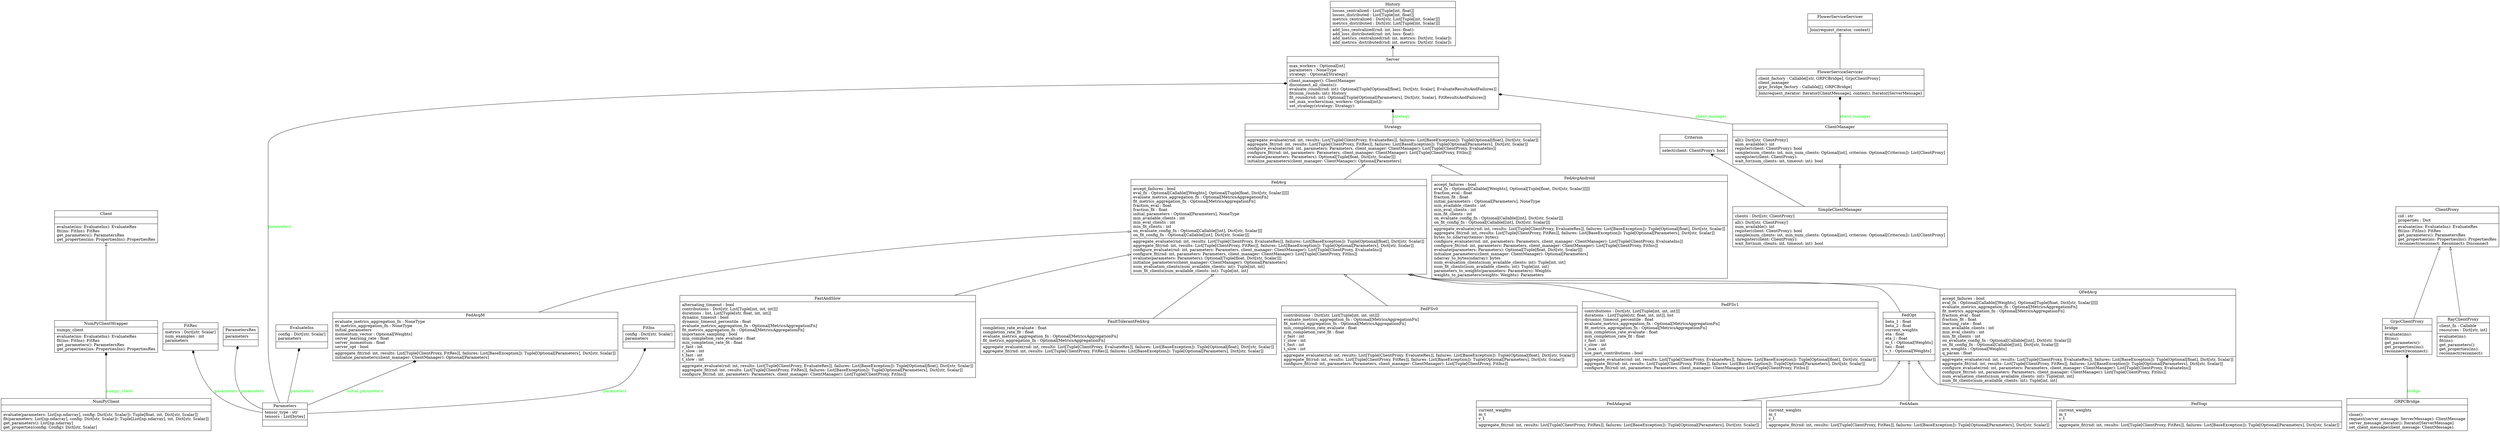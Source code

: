 digraph "classes" {
rankdir=BT
charset="utf-8"
"flwr.client.client.Client" [color="black", fontcolor="black", label="{Client|\l|evaluate(ins: EvaluateIns): EvaluateRes\lfit(ins: FitIns): FitRes\lget_parameters(): ParametersRes\lget_properties(ins: PropertiesIns): PropertiesRes\l}", shape="record", style="solid"];
"flwr.server.client_manager.ClientManager" [color="black", fontcolor="black", label="{ClientManager|\l|all(): Dict[str, ClientProxy]\lnum_available(): int\lregister(client: ClientProxy): bool\lsample(num_clients: int, min_num_clients: Optional[int], criterion: Optional[Criterion]): List[ClientProxy]\lunregister(client: ClientProxy): \lwait_for(num_clients: int, timeout: int): bool\l}", shape="record", style="solid"];
"flwr.server.client_proxy.ClientProxy" [color="black", fontcolor="black", label="{ClientProxy|cid : str\lproperties : Dict\l|evaluate(ins: EvaluateIns): EvaluateRes\lfit(ins: FitIns): FitRes\lget_parameters(): ParametersRes\lget_properties(ins: PropertiesIns): PropertiesRes\lreconnect(reconnect: Reconnect): Disconnect\l}", shape="record", style="solid"];
//"flwr.common.typing.Code" [color="black", fontcolor="black", label="{Code|name\l|}", shape="record", style="solid"];
"flwr.server.criterion.Criterion" [color="black", fontcolor="black", label="{Criterion|\l|select(client: ClientProxy): bool\l}", shape="record", style="solid"];
//"flwr.common.logger.CustomHTTPHandler" [color="black", fontcolor="black", label="{CustomHTTPHandler|identifier : str\l|mapLogRecord(record: LogRecord): Dict[str, Any]\l}", shape="record", style="solid"];
//"flwr.common.typing.Disconnect" [color="black", fontcolor="black", label="{Disconnect|reason : str\l|}", shape="record", style="solid"];
"flwr.common.typing.EvaluateIns" [color="black", fontcolor="black", label="{EvaluateIns|config : Dict[str, Scalar]\lparameters\l|}", shape="record", style="solid"];
//"flwr.common.typing.EvaluateRes" [color="black", fontcolor="black", label="{EvaluateRes|loss : float\lmetrics : Dict[str, Scalar]\lnum_examples : int\l|}", shape="record", style="solid"];
//"flwr.server.server_test.FailingClient" [color="black", fontcolor="black", label="{FailingClient|\l|evaluate(ins: EvaluateIns): EvaluateRes\lfit(ins: FitIns): FitRes\lget_parameters(): ParametersRes\lget_properties(ins: PropertiesIns): PropertiesRes\lreconnect(reconnect: Reconnect): Disconnect\l}", shape="record", style="solid"];
"flwr.server.strategy.fast_and_slow.FastAndSlow" [color="black", fontcolor="black", label="{FastAndSlow|alternating_timeout : bool\lcontributions : Dict[str, List[Tuple[int, int, int]]]\ldurations : list, List[Tuple[str, float, int, int]]\ldynamic_timeout : bool\ldynamic_timeout_percentile : float\levaluate_metrics_aggregation_fn : Optional[MetricsAggregationFn]\lfit_metrics_aggregation_fn : Optional[MetricsAggregationFn]\limportance_sampling : bool\lmin_completion_rate_evaluate : float\lmin_completion_rate_fit : float\lr_fast : int\lr_slow : int\lt_fast : int\lt_slow : int\l|aggregate_evaluate(rnd: int, results: List[Tuple[ClientProxy, EvaluateRes]], failures: List[BaseException]): Tuple[Optional[float], Dict[str, Scalar]]\laggregate_fit(rnd: int, results: List[Tuple[ClientProxy, FitRes]], failures: List[BaseException]): Tuple[Optional[Parameters], Dict[str, Scalar]]\lconfigure_fit(rnd: int, parameters: Parameters, client_manager: ClientManager): List[Tuple[ClientProxy, FitIns]]\l}", shape="record", style="solid"];
//"flwr.server.strategy.fast_and_slow_test.FastAndSlowTestCase" [color="black", fontcolor="black", label="{FastAndSlowTestCase|\l|test_fast_round(): \ltest_next_timeout_below_max(): \l}", shape="record", style="solid"];
"flwr.server.strategy.fault_tolerant_fedavg.FaultTolerantFedAvg" [color="black", fontcolor="black", label="{FaultTolerantFedAvg|completion_rate_evaluate : float\lcompletion_rate_fit : float\levaluate_metrics_aggregation_fn : Optional[MetricsAggregationFn]\lfit_metrics_aggregation_fn : Optional[MetricsAggregationFn]\l|aggregate_evaluate(rnd: int, results: List[Tuple[ClientProxy, EvaluateRes]], failures: List[BaseException]): Tuple[Optional[float], Dict[str, Scalar]]\laggregate_fit(rnd: int, results: List[Tuple[ClientProxy, FitRes]], failures: List[BaseException]): Tuple[Optional[Parameters], Dict[str, Scalar]]\l}", shape="record", style="solid"];
"flwr.server.strategy.fedadagrad.FedAdagrad" [color="black", fontcolor="black", label="{FedAdagrad|current_weights\lm_t\lv_t\l|aggregate_fit(rnd: int, results: List[Tuple[ClientProxy, FitRes]], failures: List[BaseException]): Tuple[Optional[Parameters], Dict[str, Scalar]]\l}", shape="record", style="solid"];
"flwr.server.strategy.fedadam.FedAdam" [color="black", fontcolor="black", label="{FedAdam|current_weights\lm_t\lv_t\l|aggregate_fit(rnd: int, results: List[Tuple[ClientProxy, FitRes]], failures: List[BaseException]): Tuple[Optional[Parameters], Dict[str, Scalar]]\l}", shape="record", style="solid"];
"flwr.server.strategy.fedavg.FedAvg" [color="black", fontcolor="black", label="{FedAvg|accept_failures : bool\leval_fn : Optional[Callable[[Weights], Optional[Tuple[float, Dict[str, Scalar]]]]]\levaluate_metrics_aggregation_fn : Optional[MetricsAggregationFn]\lfit_metrics_aggregation_fn : Optional[MetricsAggregationFn]\lfraction_eval : float\lfraction_fit : float\linitial_parameters : Optional[Parameters], NoneType\lmin_available_clients : int\lmin_eval_clients : int\lmin_fit_clients : int\lon_evaluate_config_fn : Optional[Callable[[int], Dict[str, Scalar]]]\lon_fit_config_fn : Optional[Callable[[int], Dict[str, Scalar]]]\l|aggregate_evaluate(rnd: int, results: List[Tuple[ClientProxy, EvaluateRes]], failures: List[BaseException]): Tuple[Optional[float], Dict[str, Scalar]]\laggregate_fit(rnd: int, results: List[Tuple[ClientProxy, FitRes]], failures: List[BaseException]): Tuple[Optional[Parameters], Dict[str, Scalar]]\lconfigure_evaluate(rnd: int, parameters: Parameters, client_manager: ClientManager): List[Tuple[ClientProxy, EvaluateIns]]\lconfigure_fit(rnd: int, parameters: Parameters, client_manager: ClientManager): List[Tuple[ClientProxy, FitIns]]\levaluate(parameters: Parameters): Optional[Tuple[float, Dict[str, Scalar]]]\linitialize_parameters(client_manager: ClientManager): Optional[Parameters]\lnum_evaluation_clients(num_available_clients: int): Tuple[int, int]\lnum_fit_clients(num_available_clients: int): Tuple[int, int]\l}", shape="record", style="solid"];
"flwr.server.strategy.fedavg_android.FedAvgAndroid" [color="black", fontcolor="black", label="{FedAvgAndroid|accept_failures : bool\leval_fn : Optional[Callable[[Weights], Optional[Tuple[float, Dict[str, Scalar]]]]]\lfraction_eval : float\lfraction_fit : float\linitial_parameters : Optional[Parameters], NoneType\lmin_available_clients : int\lmin_eval_clients : int\lmin_fit_clients : int\lon_evaluate_config_fn : Optional[Callable[[int], Dict[str, Scalar]]]\lon_fit_config_fn : Optional[Callable[[int], Dict[str, Scalar]]]\l|aggregate_evaluate(rnd: int, results: List[Tuple[ClientProxy, EvaluateRes]], failures: List[BaseException]): Tuple[Optional[float], Dict[str, Scalar]]\laggregate_fit(rnd: int, results: List[Tuple[ClientProxy, FitRes]], failures: List[BaseException]): Tuple[Optional[Parameters], Dict[str, Scalar]]\lbytes_to_ndarray(tensor: bytes): \lconfigure_evaluate(rnd: int, parameters: Parameters, client_manager: ClientManager): List[Tuple[ClientProxy, EvaluateIns]]\lconfigure_fit(rnd: int, parameters: Parameters, client_manager: ClientManager): List[Tuple[ClientProxy, FitIns]]\levaluate(parameters: Parameters): Optional[Tuple[float, Dict[str, Scalar]]]\linitialize_parameters(client_manager: ClientManager): Optional[Parameters]\lndarray_to_bytes(ndarray): bytes\lnum_evaluation_clients(num_available_clients: int): Tuple[int, int]\lnum_fit_clients(num_available_clients: int): Tuple[int, int]\lparameters_to_weights(parameters: Parameters): Weights\lweights_to_parameters(weights: Weights): Parameters\l}", shape="record", style="solid"];
"flwr.server.strategy.fedavgm.FedAvgM" [color="black", fontcolor="black", label="{FedAvgM|evaluate_metrics_aggregation_fn : NoneType\lfit_metrics_aggregation_fn : NoneType\linitial_parameters\lmomentum_vector : Optional[Weights]\lserver_learning_rate : float\lserver_momentum : float\lserver_opt : bool\l|aggregate_fit(rnd: int, results: List[Tuple[ClientProxy, FitRes]], failures: List[BaseException]): Tuple[Optional[Parameters], Dict[str, Scalar]]\linitialize_parameters(client_manager: ClientManager): Optional[Parameters]\l}", shape="record", style="solid"];
"flwr.server.strategy.fedfs_v0.FedFSv0" [color="black", fontcolor="black", label="{FedFSv0|contributions : Dict[str, List[Tuple[int, int, int]]]\levaluate_metrics_aggregation_fn : Optional[MetricsAggregationFn]\lfit_metrics_aggregation_fn : Optional[MetricsAggregationFn]\lmin_completion_rate_evaluate : float\lmin_completion_rate_fit : float\lr_fast : int\lr_slow : int\lt_fast : int\lt_slow : int\l|aggregate_evaluate(rnd: int, results: List[Tuple[ClientProxy, EvaluateRes]], failures: List[BaseException]): Tuple[Optional[float], Dict[str, Scalar]]\laggregate_fit(rnd: int, results: List[Tuple[ClientProxy, FitRes]], failures: List[BaseException]): Tuple[Optional[Parameters], Dict[str, Scalar]]\lconfigure_fit(rnd: int, parameters: Parameters, client_manager: ClientManager): List[Tuple[ClientProxy, FitIns]]\l}", shape="record", style="solid"];
"flwr.server.strategy.fedfs_v1.FedFSv1" [color="black", fontcolor="black", label="{FedFSv1|contributions : Dict[str, List[Tuple[int, int, int]]]\ldurations : List[Tuple[str, float, int, int]], list\ldynamic_timeout_percentile : float\levaluate_metrics_aggregation_fn : Optional[MetricsAggregationFn]\lfit_metrics_aggregation_fn : Optional[MetricsAggregationFn]\lmin_completion_rate_evaluate : float\lmin_completion_rate_fit : float\lr_fast : int\lr_slow : int\lt_max : int\luse_past_contributions : bool\l|aggregate_evaluate(rnd: int, results: List[Tuple[ClientProxy, EvaluateRes]], failures: List[BaseException]): Tuple[Optional[float], Dict[str, Scalar]]\laggregate_fit(rnd: int, results: List[Tuple[ClientProxy, FitRes]], failures: List[BaseException]): Tuple[Optional[Parameters], Dict[str, Scalar]]\lconfigure_fit(rnd: int, parameters: Parameters, client_manager: ClientManager): List[Tuple[ClientProxy, FitIns]]\l}", shape="record", style="solid"];
"flwr.server.strategy.fedopt.FedOpt" [color="black", fontcolor="black", label="{FedOpt|beta_1 : float\lbeta_2 : float\lcurrent_weights\leta : float\leta_l : float\lm_t : Optional[Weights]\ltau : float\lv_t : Optional[Weights]\l|}", shape="record", style="solid"];
"flwr.server.strategy.fedyogi.FedYogi" [color="black", fontcolor="black", label="{FedYogi|current_weights\lm_t\lv_t\l|aggregate_fit(rnd: int, results: List[Tuple[ClientProxy, FitRes]], failures: List[BaseException]): Tuple[Optional[Parameters], Dict[str, Scalar]]\l}", shape="record", style="solid"];
"flwr.common.typing.FitIns" [color="black", fontcolor="black", label="{FitIns|config : Dict[str, Scalar]\lparameters\l|}", shape="record", style="solid"];
"flwr.common.typing.FitRes" [color="black", fontcolor="black", label="{FitRes|metrics : Dict[str, Scalar]\lnum_examples : int\lparameters\l|}", shape="record", style="solid"];
//"flwr.client.grpc_client.message_handler_test.FlowerClientWithProps" [color="black", fontcolor="black", label="{FlowerClientWithProps|\l|evaluate(ins: EvaluateIns): EvaluateRes\lfit(ins: FitIns): FitRes\lget_parameters(): ParametersRes\lget_properties(ins: PropertiesIns): PropertiesRes\l}", shape="record", style="solid"];
//"flwr.client.grpc_client.message_handler_test.FlowerClientWithoutProps" [color="black", fontcolor="black", label="{FlowerClientWithoutProps|\l|evaluate(ins: EvaluateIns): EvaluateRes\lfit(ins: FitIns): FitRes\lget_parameters(): ParametersRes\l}", shape="record", style="solid"];
//"flwr.proto.transport_pb2_grpc.FlowerService" [color="black", fontcolor="black", label="{FlowerService|\l|Join(request_iterator, target, options, channel_credentials, call_credentials, insecure, compression, wait_for_ready, timeout, metadata)\l}", shape="record", style="solid"];
"flwr.server.grpc_server.flower_service_servicer.FlowerServiceServicer" [color="black", fontcolor="black", label="{FlowerServiceServicer|client_factory : Callable[[str, GRPCBridge], GrpcClientProxy]\lclient_manager\lgrpc_bridge_factory : Callable[[], GRPCBridge]\l|Join(request_iterator: Iterator[ClientMessage], context): Iterator[ServerMessage]\l}", shape="record", style="solid"];
"flwr.proto.transport_pb2_grpc.FlowerServiceServicer" [color="black", fontcolor="black", label="{FlowerServiceServicer|\l|Join(request_iterator, context)\l}", shape="record", style="solid"];
//"flwr.server.grpc_server.flower_service_servicer_test.FlowerServiceServicerTestCase" [color="black", fontcolor="black", label="{FlowerServiceServicerTestCase|client_factory_mock : MagicMock\lclient_manager_mock : MagicMock\lclient_messages\lclient_messages_iterator\lcontext_mock : MagicMock\lgrpc_bridge_factory_mock : MagicMock\lgrpc_bridge_mock : MagicMock\lgrpc_client_proxy_mock : MagicMock\lserver_messages\lserver_messages_iterator\l|setUp(): \ltest_join(): \ltest_register_client(): \l}", shape="record", style="solid"];
//"flwr.proto.transport_pb2_grpc.FlowerServiceStub" [color="black", fontcolor="black", label="{FlowerServiceStub|Join\l|}", shape="record", style="solid"];
"flwr.server.grpc_server.grpc_bridge.GRPCBridge" [color="black", fontcolor="black", label="{GRPCBridge|\l|close(): \lrequest(server_message: ServerMessage): ClientMessage\lserver_message_iterator(): Iterator[ServerMessage]\lset_client_message(client_message: ClientMessage): \l}", shape="record", style="solid"];
//"flwr.server.grpc_server.grpc_bridge.GRPCBridgeClosed" [color="black", fontcolor="red", label="{GRPCBridgeClosed|\l|}", shape="record", style="solid"];
"flwr.server.grpc_server.grpc_client_proxy.GrpcClientProxy" [color="black", fontcolor="black", label="{GrpcClientProxy|bridge\l|evaluate(ins): \lfit(ins): \lget_parameters(): \lget_properties(ins): \lreconnect(reconnect): \l}", shape="record", style="solid"];
//"flwr.server.grpc_server.grpc_client_proxy_test.GrpcClientProxyTestCase" [color="black", fontcolor="black", label="{GrpcClientProxyTestCase|bridge_mock : MagicMock\lbridge_mock_get_proprieties : MagicMock\l|setUp(): \ltest_evaluate(): \ltest_fit(): \ltest_get_parameters(): \ltest_get_properties(): \l}", shape="record", style="solid"];
"flwr.server.history.History" [color="black", fontcolor="black", label="{History|losses_centralized : List[Tuple[int, float]]\llosses_distributed : List[Tuple[int, float]]\lmetrics_centralized : Dict[str, List[Tuple[int, Scalar]]]\lmetrics_distributed : Dict[str, List[Tuple[int, Scalar]]]\l|add_loss_centralized(rnd: int, loss: float): \ladd_loss_distributed(rnd: int, loss: float): \ladd_metrics_centralized(rnd: int, metrics: Dict[str, Scalar]): \ladd_metrics_distributed(rnd: int, metrics: Dict[str, Scalar]): \l}", shape="record", style="solid"];
//"flwr.dataset.utils.common_test.ImageClassificationPartitionedTestCase" [color="black", fontcolor="black", label="{ImageClassificationPartitionedTestCase|ds : tuple\lnum_classes : int\lnum_samples : int\lnum_samples_per_class : int\l|setUp(): \ltest_assert_identity(): \ltest_combine_partitions(): \ltest_create_lda_partitions_alpha_near_zero(): \ltest_create_lda_partitions_elements(): \ltest_create_lda_partitions_elements_list_concentration(): \ltest_create_lda_partitions_elements_wrong_list_concentration(): \ltest_create_lda_partitions_imbalanced(): \ltest_create_lda_partitions_imbalanced_not_set(): \ltest_create_lda_partitions_large_alpha(): \ltest_create_lda_partitions_with_inf_alpha(): \ltest_exclude_classes_and_normalize(): \ltest_exclude_classes_and_normalize_positive_eps(): \ltest_exclude_classes_and_normalize_verify_dist_positive(): \ltest_exclude_classes_and_normalize_verify_dist_sum_one(): \ltest_exclude_classes_and_normalize_verify_distribution_and_exclude_dims(): \ltest_get_partitions_distributions(): \ltest_partition(): \ltest_sample_without_replacement(): \ltest_sample_without_replacement_large_sample(): \ltest_sample_without_replacement_updating_empty_list(): \ltest_shuffle(): \ltest_sort_by_label(): \ltest_sort_by_label_repeating(): \ltest_split_array(): \ltest_split_array_at_indices_not_increasing(): \ltest_split_array_at_indices_wrong_dtype(): \ltest_split_array_at_indices_wrong_initial_split(): \ltest_split_array_at_indices_wrong_num_dims(): \ltest_split_array_at_indices_wrong_split_max_index(): \ltest_split_at_fraction(): \l}", shape="record", style="solid"];
//"flwr.client.client_test.NotOverridingClient" [color="black", fontcolor="black", label="{NotOverridingClient|\l|evaluate(ins: EvaluateIns): EvaluateRes\lfit(ins: FitIns): FitRes\lget_parameters(): ParametersRes\l}", shape="record", style="solid"];
//"flwr.client.numpy_client_test.NotOverridingClient" [color="black", fontcolor="black", label="{NotOverridingClient|\l|evaluate(parameters: List[np.ndarray], config: Dict[str, Scalar]): Tuple[float, int, Dict[str, Scalar]]\lfit(parameters: List[np.ndarray], config: Dict[str, Scalar]): Tuple[List[np.ndarray], int, Dict[str, Scalar]]\lget_parameters(): List[np.ndarray]\l}", shape="record", style="solid"];
"flwr.client.numpy_client.NumPyClient" [color="black", fontcolor="black", label="{NumPyClient|\l|evaluate(parameters: List[np.ndarray], config: Dict[str, Scalar]): Tuple[float, int, Dict[str, Scalar]]\lfit(parameters: List[np.ndarray], config: Dict[str, Scalar]): Tuple[List[np.ndarray], int, Dict[str, Scalar]]\lget_parameters(): List[np.ndarray]\lget_properties(config: Config): Dict[str, Scalar]\l}", shape="record", style="solid"];
"flwr.client.numpy_client.NumPyClientWrapper" [color="black", fontcolor="black", label="{NumPyClientWrapper|numpy_client\l|evaluate(ins: EvaluateIns): EvaluateRes\lfit(ins: FitIns): FitRes\lget_parameters(): ParametersRes\lget_properties(ins: PropertiesIns): PropertiesRes\l}", shape="record", style="solid"];
//"flwr.client.client_test.OverridingClient" [color="black", fontcolor="black", label="{OverridingClient|\l|evaluate(ins: EvaluateIns): EvaluateRes\lfit(ins: FitIns): FitRes\lget_parameters(): ParametersRes\lget_properties(ins: PropertiesIns): PropertiesRes\l}", shape="record", style="solid"];
//"flwr.client.numpy_client_test.OverridingClient" [color="black", fontcolor="black", label="{OverridingClient|\l|evaluate(parameters: List[np.ndarray], config: Dict[str, Scalar]): Tuple[float, int, Dict[str, Scalar]]\lfit(parameters: List[np.ndarray], config: Dict[str, Scalar]): Tuple[List[np.ndarray], int, Dict[str, Scalar]]\lget_parameters(): List[np.ndarray]\lget_properties(config: Config): Properties\l}", shape="record", style="solid"];
"flwr.common.typing.Parameters" [color="black", fontcolor="black", label="{Parameters|tensor_type : str\ltensors : List[bytes]\l|}", shape="record", style="solid"];
"flwr.common.typing.ParametersRes" [color="black", fontcolor="black", label="{ParametersRes|parameters\l|}", shape="record", style="solid"];
//"flwr.common.typing.PropertiesIns" [color="black", fontcolor="black", label="{PropertiesIns|config : Dict\l|}", shape="record", style="solid"];
//"flwr.common.typing.PropertiesRes" [color="black", fontcolor="black", label="{PropertiesRes|properties : Dict\lstatus\l|}", shape="record", style="solid"];
"flwr.server.strategy.qfedavg.QFedAvg" [color="black", fontcolor="black", label="{QFedAvg|accept_failures : bool\leval_fn : Optional[Callable[[Weights], Optional[Tuple[float, Dict[str, Scalar]]]]]\levaluate_metrics_aggregation_fn : Optional[MetricsAggregationFn]\lfit_metrics_aggregation_fn : Optional[MetricsAggregationFn]\lfraction_eval : float\lfraction_fit : float\llearning_rate : float\lmin_available_clients : int\lmin_eval_clients : int\lmin_fit_clients : int\lon_evaluate_config_fn : Optional[Callable[[int], Dict[str, Scalar]]]\lon_fit_config_fn : Optional[Callable[[int], Dict[str, Scalar]]]\lpre_weights : Optional[Weights]\lq_param : float\l|aggregate_evaluate(rnd: int, results: List[Tuple[ClientProxy, EvaluateRes]], failures: List[BaseException]): Tuple[Optional[float], Dict[str, Scalar]]\laggregate_fit(rnd: int, results: List[Tuple[ClientProxy, FitRes]], failures: List[BaseException]): Tuple[Optional[Parameters], Dict[str, Scalar]]\lconfigure_evaluate(rnd: int, parameters: Parameters, client_manager: ClientManager): List[Tuple[ClientProxy, EvaluateIns]]\lconfigure_fit(rnd: int, parameters: Parameters, client_manager: ClientManager): List[Tuple[ClientProxy, FitIns]]\lnum_evaluation_clients(num_available_clients: int): Tuple[int, int]\lnum_fit_clients(num_available_clients: int): Tuple[int, int]\l}", shape="record", style="solid"];
"flwr.simulation.ray_transport.ray_client_proxy.RayClientProxy" [color="black", fontcolor="black", label="{RayClientProxy|client_fn : Callable\lresources : Dict[str, int]\l|evaluate(ins): \lfit(ins): \lget_parameters(): \lget_properties(ins): \lreconnect(reconnect): \l}", shape="record", style="solid"];
//"flwr.common.typing.Reconnect" [color="black", fontcolor="black", label="{Reconnect|seconds : Optional[int]\l|}", shape="record", style="solid"];
"flwr.server.server.Server" [color="black", fontcolor="black", label="{Server|max_workers : Optional[int]\lparameters : NoneType\lstrategy : Optional[Strategy]\l|client_manager(): ClientManager\ldisconnect_all_clients(): \levaluate_round(rnd: int): Optional[Tuple[Optional[float], Dict[str, Scalar], EvaluateResultsAndFailures]]\lfit(num_rounds: int): History\lfit_round(rnd: int): Optional[Tuple[Optional[Parameters], Dict[str, Scalar], FitResultsAndFailures]]\lset_max_workers(max_workers: Optional[int]): \lset_strategy(strategy: Strategy): \l}", shape="record", style="solid"];
"flwr.server.client_manager.SimpleClientManager" [color="black", fontcolor="black", label="{SimpleClientManager|clients : Dict[str, ClientProxy]\l|all(): Dict[str, ClientProxy]\lnum_available(): int\lregister(client: ClientProxy): bool\lsample(num_clients: int, min_num_clients: Optional[int], criterion: Optional[Criterion]): List[ClientProxy]\lunregister(client: ClientProxy): \lwait_for(num_clients: int, timeout: int): bool\l}", shape="record", style="solid"];
//"flwr.server.grpc_server.grpc_bridge.Status" [color="black", fontcolor="black", label="{Status|name\l|}", shape="record", style="solid"];
//"flwr.common.typing.Status" [color="black", fontcolor="black", label="{Status|code\lmessage : str\l|}", shape="record", style="solid"];
"flwr.server.strategy.strategy.Strategy" [color="black", fontcolor="black", label="{Strategy|\l|aggregate_evaluate(rnd: int, results: List[Tuple[ClientProxy, EvaluateRes]], failures: List[BaseException]): Tuple[Optional[float], Dict[str, Scalar]]\laggregate_fit(rnd: int, results: List[Tuple[ClientProxy, FitRes]], failures: List[BaseException]): Tuple[Optional[Parameters], Dict[str, Scalar]]\lconfigure_evaluate(rnd: int, parameters: Parameters, client_manager: ClientManager): List[Tuple[ClientProxy, EvaluateIns]]\lconfigure_fit(rnd: int, parameters: Parameters, client_manager: ClientManager): List[Tuple[ClientProxy, FitIns]]\levaluate(parameters: Parameters): Optional[Tuple[float, Dict[str, Scalar]]]\linitialize_parameters(client_manager: ClientManager): Optional[Parameters]\l}", shape="record", style="solid"];
//"flwr.server.server_test.SuccessClient" [color="black", fontcolor="black", label="{SuccessClient|\l|evaluate(ins: EvaluateIns): EvaluateRes\lfit(ins: FitIns): FitRes\lget_parameters(): ParametersRes\lget_properties(ins: PropertiesIns): PropertiesRes\lreconnect(reconnect: Reconnect): Disconnect\l}", shape="record", style="solid"];
//"flwr.server.utils.tensorboard.tensorboard.decorator.TBWrapper" [color="black", fontcolor="black", label="{TBWrapper|\l|aggregate_evaluate(rnd: int, results: List[Tuple[ClientProxy, EvaluateRes]], failures: List[BaseException]): Tuple[Optional[float], Dict[str, Scalar]]\l}", shape="record", style="solid"];
//"flwr.server.criterion_test.test_criterion_applied.TestCriterion" [color="black", fontcolor="black", label="{TestCriterion|\l|select(client: ClientProxy): bool\l}", shape="record", style="solid"];
//"flwr.client.grpc_client.message_handler.UnknownServerMessage" [color="black", fontcolor="red", label="{UnknownServerMessage|\l|}", shape="record", style="solid"];
//"flwr.client.client_test.NotOverridingClient" -> "flwr.client.client.Client" [arrowhead="empty", arrowtail="none"];
//"flwr.client.client_test.OverridingClient" -> "flwr.client.client.Client" [arrowhead="empty", arrowtail="none"];
//"flwr.client.grpc_client.message_handler_test.FlowerClientWithProps" -> "flwr.client.client.Client" [arrowhead="empty", arrowtail="none"];
//"flwr.client.grpc_client.message_handler_test.FlowerClientWithoutProps" -> "flwr.client.client.Client" [arrowhead="empty", arrowtail="none"];
"flwr.client.numpy_client.NumPyClientWrapper" -> "flwr.client.client.Client" [arrowhead="empty", arrowtail="none"];
//"flwr.client.numpy_client_test.NotOverridingClient" -> "flwr.client.numpy_client.NumPyClient" [arrowhead="empty", arrowtail="none"];
//"flwr.client.numpy_client_test.OverridingClient" -> "flwr.client.numpy_client.NumPyClient" [arrowhead="empty", arrowtail="none"];
"flwr.server.client_manager.SimpleClientManager" -> "flwr.server.client_manager.ClientManager" [arrowhead="empty", arrowtail="none"];
//"flwr.server.criterion_test.test_criterion_applied.TestCriterion" -> "flwr.server.criterion.Criterion" [arrowhead="empty", arrowtail="none"];
"flwr.server.grpc_server.flower_service_servicer.FlowerServiceServicer" -> "flwr.proto.transport_pb2_grpc.FlowerServiceServicer" [arrowhead="empty", arrowtail="none"];
"flwr.server.grpc_server.grpc_client_proxy.GrpcClientProxy" -> "flwr.server.client_proxy.ClientProxy" [arrowhead="empty", arrowtail="none"];
//"flwr.server.server_test.FailingClient" -> "flwr.server.client_proxy.ClientProxy" [arrowhead="empty", arrowtail="none"];
//"flwr.server.server_test.SuccessClient" -> "flwr.server.client_proxy.ClientProxy" [arrowhead="empty", arrowtail="none"];
"flwr.server.strategy.fast_and_slow.FastAndSlow" -> "flwr.server.strategy.fedavg.FedAvg" [arrowhead="empty", arrowtail="none"];
"flwr.server.strategy.fault_tolerant_fedavg.FaultTolerantFedAvg" -> "flwr.server.strategy.fedavg.FedAvg" [arrowhead="empty", arrowtail="none"];
"flwr.server.strategy.fedadagrad.FedAdagrad" -> "flwr.server.strategy.fedopt.FedOpt" [arrowhead="empty", arrowtail="none"];
"flwr.server.strategy.fedadam.FedAdam" -> "flwr.server.strategy.fedopt.FedOpt" [arrowhead="empty", arrowtail="none"];
"flwr.server.strategy.fedavg.FedAvg" -> "flwr.server.strategy.strategy.Strategy" [arrowhead="empty", arrowtail="none"];
"flwr.server.strategy.fedavg_android.FedAvgAndroid" -> "flwr.server.strategy.strategy.Strategy" [arrowhead="empty", arrowtail="none"];
"flwr.server.strategy.fedavgm.FedAvgM" -> "flwr.server.strategy.fedavg.FedAvg" [arrowhead="empty", arrowtail="none"];
"flwr.server.strategy.fedfs_v0.FedFSv0" -> "flwr.server.strategy.fedavg.FedAvg" [arrowhead="empty", arrowtail="none"];
"flwr.server.strategy.fedfs_v1.FedFSv1" -> "flwr.server.strategy.fedavg.FedAvg" [arrowhead="empty", arrowtail="none"];
"flwr.server.strategy.fedopt.FedOpt" -> "flwr.server.strategy.fedavg.FedAvg" [arrowhead="empty", arrowtail="none"];
"flwr.server.strategy.fedyogi.FedYogi" -> "flwr.server.strategy.fedopt.FedOpt" [arrowhead="empty", arrowtail="none"];
"flwr.server.strategy.qfedavg.QFedAvg" -> "flwr.server.strategy.fedavg.FedAvg" [arrowhead="empty", arrowtail="none"];
"flwr.simulation.ray_transport.ray_client_proxy.RayClientProxy" -> "flwr.server.client_proxy.ClientProxy" [arrowhead="empty", arrowtail="none"];
"flwr.client.numpy_client.NumPyClient" -> "flwr.client.numpy_client.NumPyClientWrapper" [arrowhead="diamond", arrowtail="none", fontcolor="green", label="numpy_client", style="solid"];
//"flwr.common.typing.Code" -> "flwr.common.typing.Status" [arrowhead="diamond", arrowtail="none", fontcolor="green", label="code", style="solid"];
"flwr.common.typing.Parameters" -> "flwr.common.typing.EvaluateIns" [arrowhead="diamond", arrowtail="none", fontcolor="green", label="parameters", style="solid"];
"flwr.common.typing.Parameters" -> "flwr.common.typing.FitIns" [arrowhead="diamond", arrowtail="none", fontcolor="green", label="parameters", style="solid"];
"flwr.common.typing.Parameters" -> "flwr.common.typing.FitRes" [arrowhead="diamond", arrowtail="none", fontcolor="green", label="parameters", style="solid"];
"flwr.common.typing.Parameters" -> "flwr.common.typing.ParametersRes" [arrowhead="diamond", arrowtail="none", fontcolor="green", label="parameters", style="solid"];
"flwr.common.typing.Parameters" -> "flwr.server.server.Server" [arrowhead="diamond", arrowtail="none", fontcolor="green", label="parameters", style="solid"];
"flwr.common.typing.Parameters" -> "flwr.server.strategy.fedavgm.FedAvgM" [arrowhead="diamond", arrowtail="none", fontcolor="green", label="initial_parameters", style="solid"];
//"flwr.common.typing.Status" -> "flwr.common.typing.PropertiesRes" [arrowhead="diamond", arrowtail="none", fontcolor="green", label="status", style="solid"];
"flwr.server.client_manager.ClientManager" -> "flwr.server.grpc_server.flower_service_servicer.FlowerServiceServicer" [arrowhead="diamond", arrowtail="none", fontcolor="green", label="client_manager", style="solid"];
"flwr.server.client_manager.ClientManager" -> "flwr.server.server.Server" [arrowhead="diamond", arrowtail="none", fontcolor="green", label="_client_manager", style="solid"];
"flwr.server.grpc_server.grpc_bridge.GRPCBridge" -> "flwr.server.grpc_server.grpc_client_proxy.GrpcClientProxy" [arrowhead="diamond", arrowtail="none", fontcolor="green", label="bridge", style="solid"];
"flwr.server.strategy.strategy.Strategy" -> "flwr.server.server.Server" [arrowhead="diamond", arrowtail="none", fontcolor="green", label="strategy", style="solid"];
"flwr.server.server.Server" -> "flwr.server.history.History" [arrowhead="vee"]
"flwr.server.client_manager.SimpleClientManager" -> "flwr.server.criterion.Criterion" [arrowhead="vee"]
}
